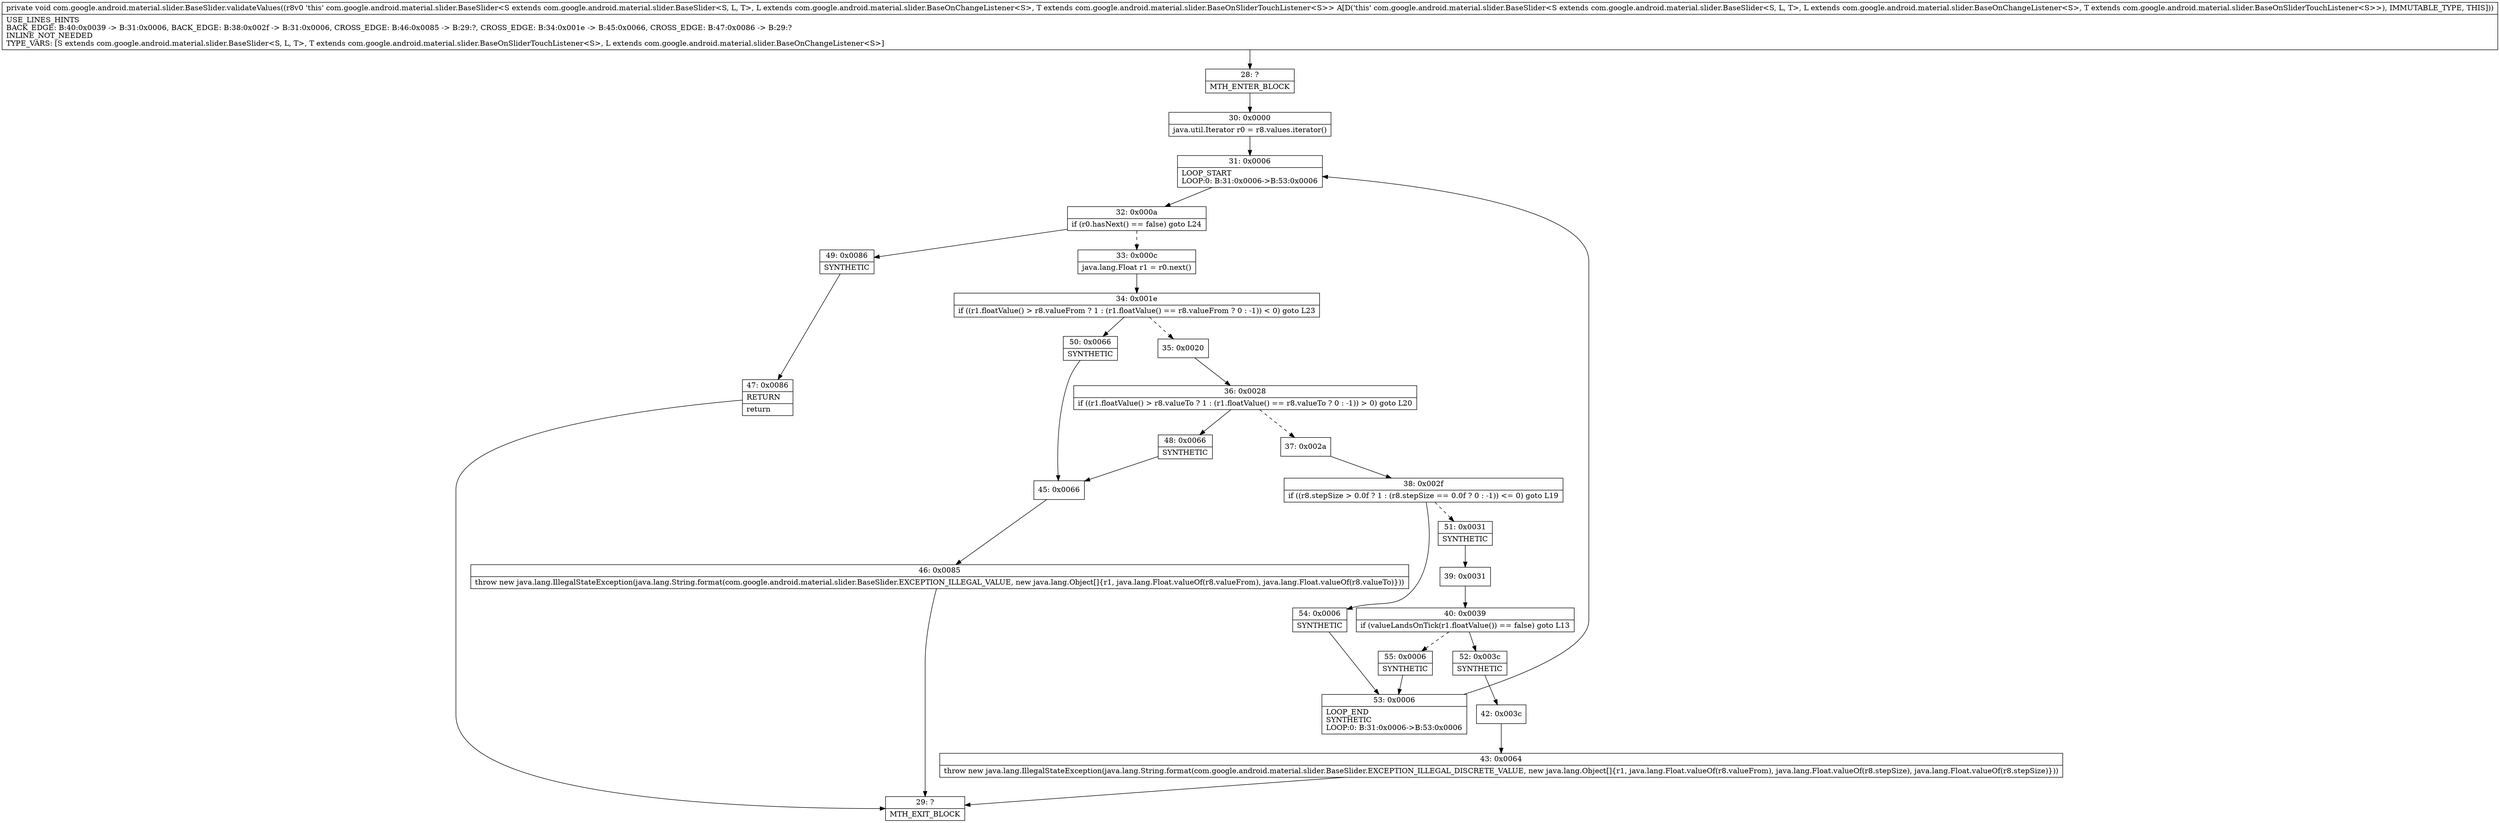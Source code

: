 digraph "CFG forcom.google.android.material.slider.BaseSlider.validateValues()V" {
Node_28 [shape=record,label="{28\:\ ?|MTH_ENTER_BLOCK\l}"];
Node_30 [shape=record,label="{30\:\ 0x0000|java.util.Iterator r0 = r8.values.iterator()\l}"];
Node_31 [shape=record,label="{31\:\ 0x0006|LOOP_START\lLOOP:0: B:31:0x0006\-\>B:53:0x0006\l}"];
Node_32 [shape=record,label="{32\:\ 0x000a|if (r0.hasNext() == false) goto L24\l}"];
Node_33 [shape=record,label="{33\:\ 0x000c|java.lang.Float r1 = r0.next()\l}"];
Node_34 [shape=record,label="{34\:\ 0x001e|if ((r1.floatValue() \> r8.valueFrom ? 1 : (r1.floatValue() == r8.valueFrom ? 0 : \-1)) \< 0) goto L23\l}"];
Node_35 [shape=record,label="{35\:\ 0x0020}"];
Node_36 [shape=record,label="{36\:\ 0x0028|if ((r1.floatValue() \> r8.valueTo ? 1 : (r1.floatValue() == r8.valueTo ? 0 : \-1)) \> 0) goto L20\l}"];
Node_37 [shape=record,label="{37\:\ 0x002a}"];
Node_38 [shape=record,label="{38\:\ 0x002f|if ((r8.stepSize \> 0.0f ? 1 : (r8.stepSize == 0.0f ? 0 : \-1)) \<= 0) goto L19\l}"];
Node_51 [shape=record,label="{51\:\ 0x0031|SYNTHETIC\l}"];
Node_39 [shape=record,label="{39\:\ 0x0031}"];
Node_40 [shape=record,label="{40\:\ 0x0039|if (valueLandsOnTick(r1.floatValue()) == false) goto L13\l}"];
Node_52 [shape=record,label="{52\:\ 0x003c|SYNTHETIC\l}"];
Node_42 [shape=record,label="{42\:\ 0x003c}"];
Node_43 [shape=record,label="{43\:\ 0x0064|throw new java.lang.IllegalStateException(java.lang.String.format(com.google.android.material.slider.BaseSlider.EXCEPTION_ILLEGAL_DISCRETE_VALUE, new java.lang.Object[]\{r1, java.lang.Float.valueOf(r8.valueFrom), java.lang.Float.valueOf(r8.stepSize), java.lang.Float.valueOf(r8.stepSize)\}))\l}"];
Node_29 [shape=record,label="{29\:\ ?|MTH_EXIT_BLOCK\l}"];
Node_55 [shape=record,label="{55\:\ 0x0006|SYNTHETIC\l}"];
Node_53 [shape=record,label="{53\:\ 0x0006|LOOP_END\lSYNTHETIC\lLOOP:0: B:31:0x0006\-\>B:53:0x0006\l}"];
Node_54 [shape=record,label="{54\:\ 0x0006|SYNTHETIC\l}"];
Node_48 [shape=record,label="{48\:\ 0x0066|SYNTHETIC\l}"];
Node_45 [shape=record,label="{45\:\ 0x0066}"];
Node_46 [shape=record,label="{46\:\ 0x0085|throw new java.lang.IllegalStateException(java.lang.String.format(com.google.android.material.slider.BaseSlider.EXCEPTION_ILLEGAL_VALUE, new java.lang.Object[]\{r1, java.lang.Float.valueOf(r8.valueFrom), java.lang.Float.valueOf(r8.valueTo)\}))\l}"];
Node_50 [shape=record,label="{50\:\ 0x0066|SYNTHETIC\l}"];
Node_49 [shape=record,label="{49\:\ 0x0086|SYNTHETIC\l}"];
Node_47 [shape=record,label="{47\:\ 0x0086|RETURN\l|return\l}"];
MethodNode[shape=record,label="{private void com.google.android.material.slider.BaseSlider.validateValues((r8v0 'this' com.google.android.material.slider.BaseSlider\<S extends com.google.android.material.slider.BaseSlider\<S, L, T\>, L extends com.google.android.material.slider.BaseOnChangeListener\<S\>, T extends com.google.android.material.slider.BaseOnSliderTouchListener\<S\>\> A[D('this' com.google.android.material.slider.BaseSlider\<S extends com.google.android.material.slider.BaseSlider\<S, L, T\>, L extends com.google.android.material.slider.BaseOnChangeListener\<S\>, T extends com.google.android.material.slider.BaseOnSliderTouchListener\<S\>\>), IMMUTABLE_TYPE, THIS]))  | USE_LINES_HINTS\lBACK_EDGE: B:40:0x0039 \-\> B:31:0x0006, BACK_EDGE: B:38:0x002f \-\> B:31:0x0006, CROSS_EDGE: B:46:0x0085 \-\> B:29:?, CROSS_EDGE: B:34:0x001e \-\> B:45:0x0066, CROSS_EDGE: B:47:0x0086 \-\> B:29:?\lINLINE_NOT_NEEDED\lTYPE_VARS: [S extends com.google.android.material.slider.BaseSlider\<S, L, T\>, T extends com.google.android.material.slider.BaseOnSliderTouchListener\<S\>, L extends com.google.android.material.slider.BaseOnChangeListener\<S\>]\l}"];
MethodNode -> Node_28;Node_28 -> Node_30;
Node_30 -> Node_31;
Node_31 -> Node_32;
Node_32 -> Node_33[style=dashed];
Node_32 -> Node_49;
Node_33 -> Node_34;
Node_34 -> Node_35[style=dashed];
Node_34 -> Node_50;
Node_35 -> Node_36;
Node_36 -> Node_37[style=dashed];
Node_36 -> Node_48;
Node_37 -> Node_38;
Node_38 -> Node_51[style=dashed];
Node_38 -> Node_54;
Node_51 -> Node_39;
Node_39 -> Node_40;
Node_40 -> Node_52;
Node_40 -> Node_55[style=dashed];
Node_52 -> Node_42;
Node_42 -> Node_43;
Node_43 -> Node_29;
Node_55 -> Node_53;
Node_53 -> Node_31;
Node_54 -> Node_53;
Node_48 -> Node_45;
Node_45 -> Node_46;
Node_46 -> Node_29;
Node_50 -> Node_45;
Node_49 -> Node_47;
Node_47 -> Node_29;
}

